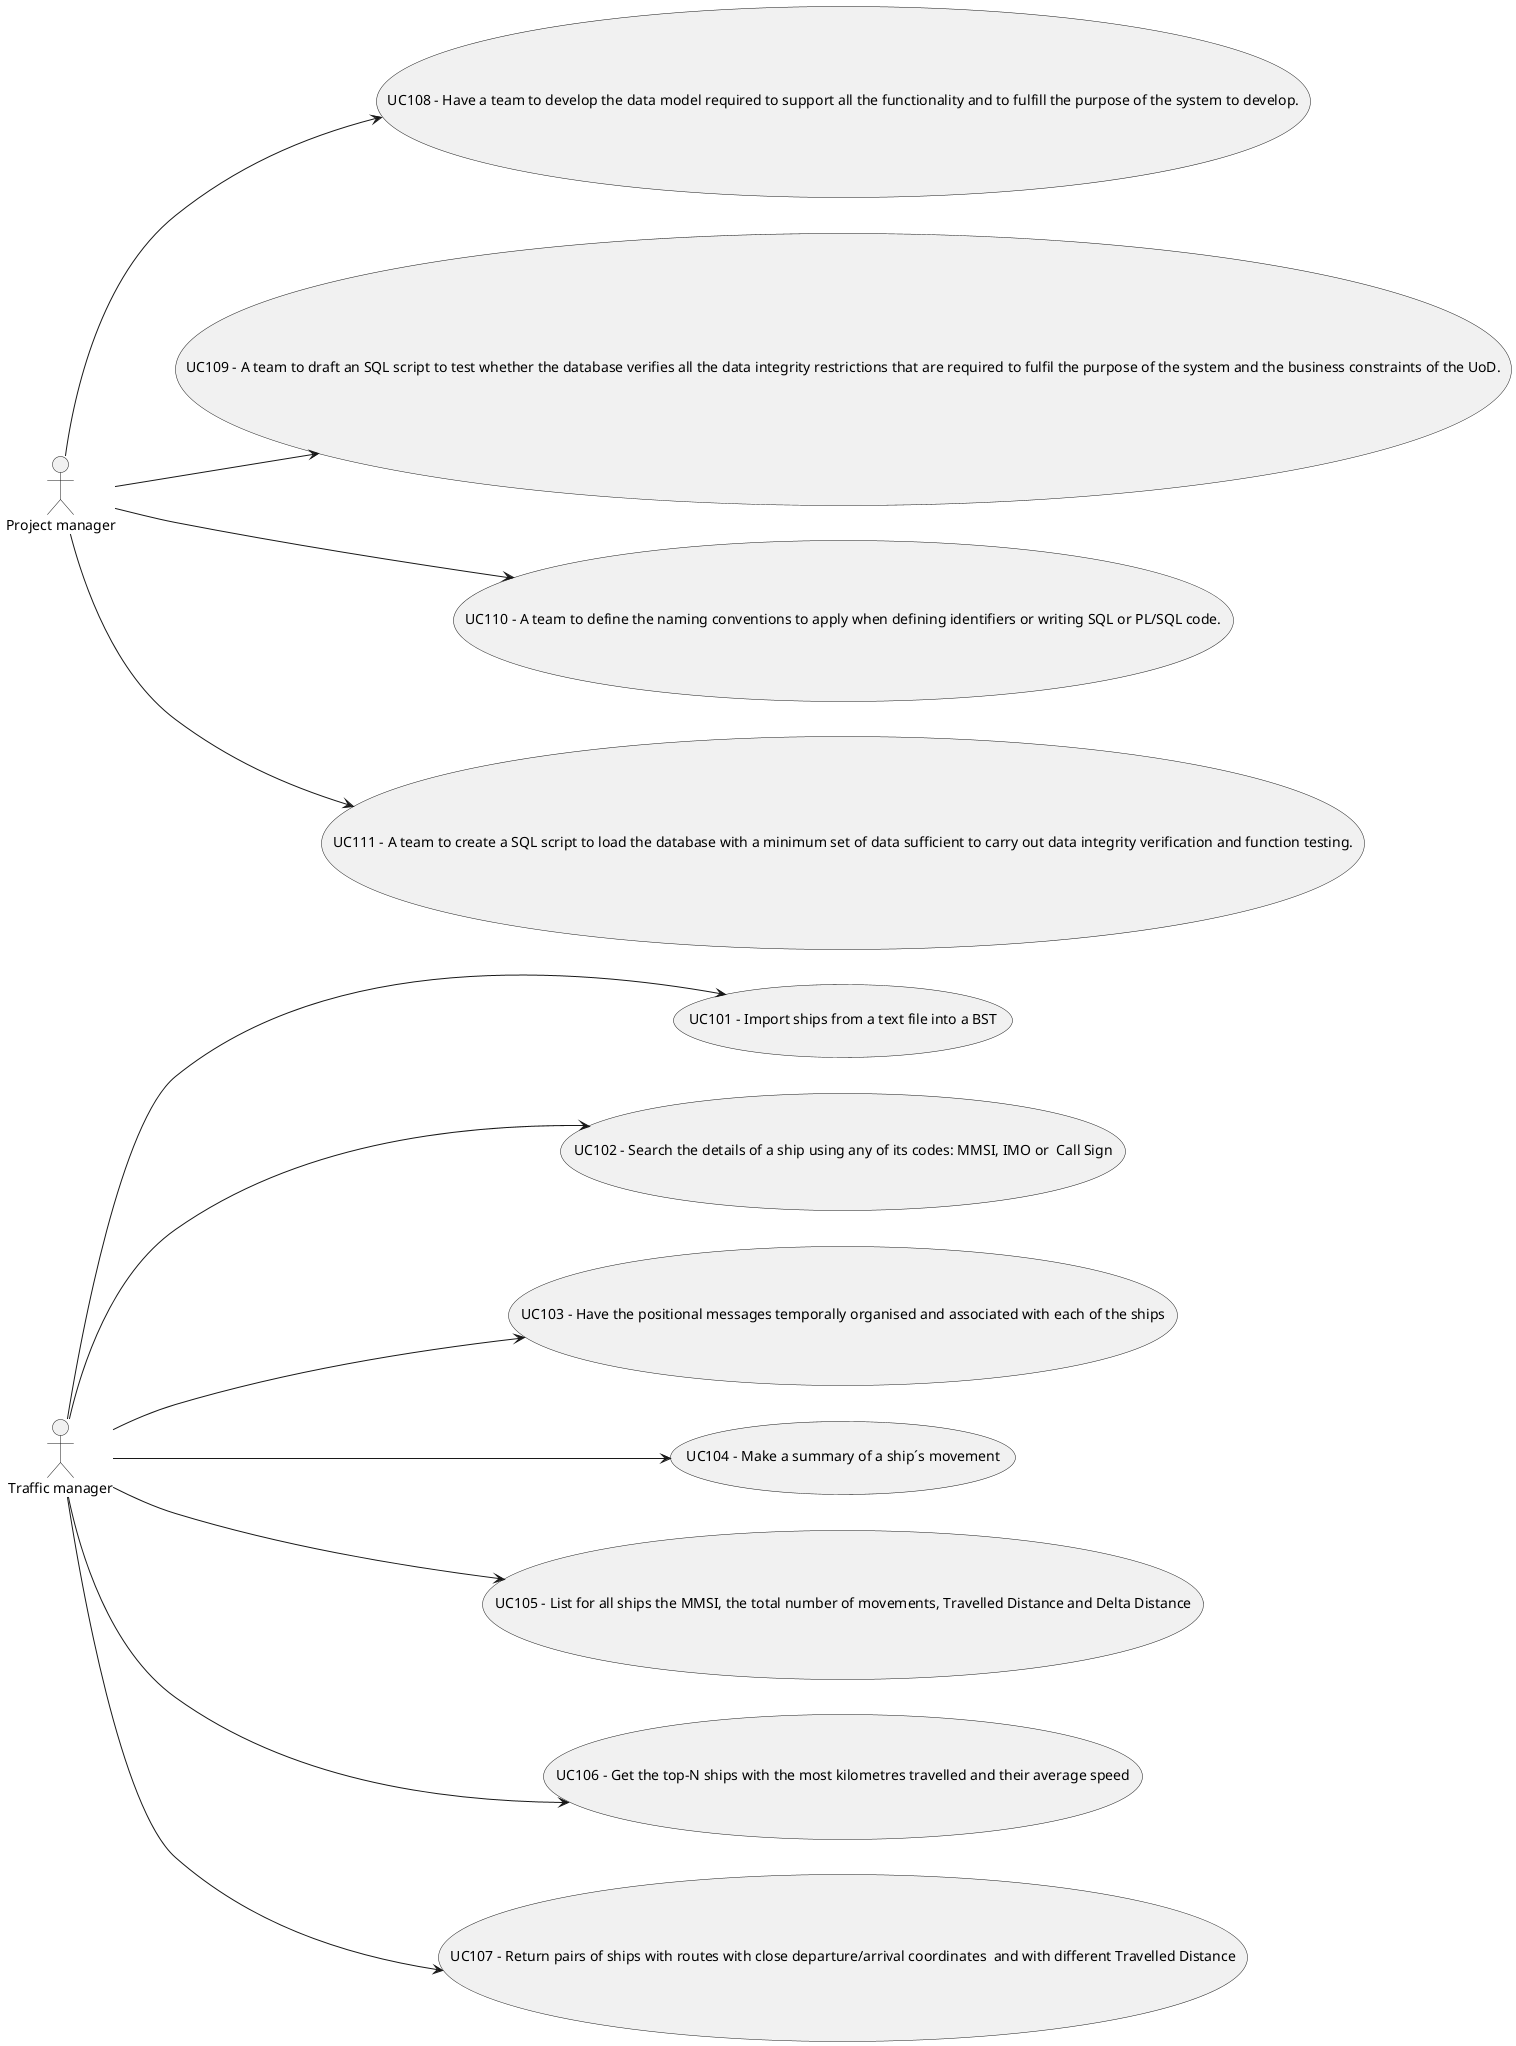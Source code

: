@startuml

left to right direction

:Traffic manager: --> (UC101 - Import ships from a text file into a BST)
:Traffic manager: --> (UC102 - Search the details of a ship using any of its codes: MMSI, IMO or  Call Sign)
:Traffic manager: --> (UC103 - Have the positional messages temporally organised and associated with each of the ships)
:Traffic manager: --> (UC104 - Make a summary of a ship´s movement)
:Traffic manager: --> (UC105 - List for all ships the MMSI, the total number of movements, Travelled Distance and Delta Distance)
:Traffic manager: --> (UC106 - Get the top-N ships with the most kilometres travelled and their average speed)
:Traffic manager: --> (UC107 - Return pairs of ships with routes with close departure/arrival coordinates  and with different Travelled Distance)
:Project manager: --> (UC108 - Have a team to develop the data model required to support all the functionality and to fulfill the purpose of the system to develop.)
:Project manager: --> (UC109 - A team to draft an SQL script to test whether the database verifies all the data integrity restrictions that are required to fulfil the purpose of the system and the business constraints of the UoD.)
:Project manager: --> (UC110 - A team to define the naming conventions to apply when defining identifiers or writing SQL or PL/SQL code.)
:Project manager: --> (UC111 - A team to create a SQL script to load the database with a minimum set of data sufficient to carry out data integrity verification and function testing.)
@enduml
